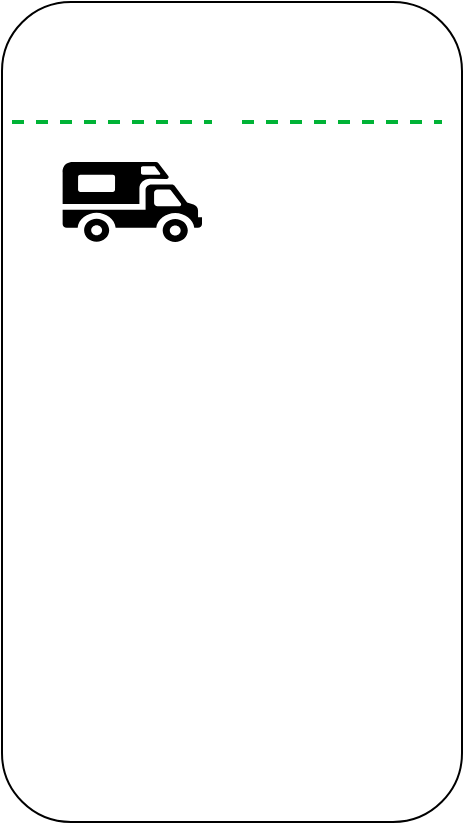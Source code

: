 <mxfile version="21.8.2" type="github">
  <diagram name="Page-1" id="tq0gdyjOLwjFnOqTv6t5">
    <mxGraphModel dx="794" dy="464" grid="1" gridSize="10" guides="1" tooltips="1" connect="1" arrows="1" fold="1" page="1" pageScale="1" pageWidth="850" pageHeight="1100" math="0" shadow="0">
      <root>
        <mxCell id="0" />
        <mxCell id="1" parent="0" />
        <mxCell id="x1Q1A2gdr3BrpWNjLqEh-1" value="" style="rounded=1;whiteSpace=wrap;html=1;rotation=90;" vertex="1" parent="1">
          <mxGeometry x="160" y="120" width="410" height="230" as="geometry" />
        </mxCell>
        <mxCell id="x1Q1A2gdr3BrpWNjLqEh-2" value="" style="shape=mxgraph.signs.sports.rv;html=1;pointerEvents=1;fillColor=#000000;strokeColor=none;verticalLabelPosition=bottom;verticalAlign=top;align=center;" vertex="1" parent="1">
          <mxGeometry x="280" y="110" width="70" height="40" as="geometry" />
        </mxCell>
        <mxCell id="x1Q1A2gdr3BrpWNjLqEh-3" value="" style="edgeStyle=none;rounded=0;html=1;entryX=0;entryY=0.5;jettySize=auto;orthogonalLoop=1;strokeColor=#00B336;strokeWidth=2;fontColor=#000000;jumpStyle=none;endArrow=none;endFill=0;startArrow=none;dashed=1;" edge="1" parent="1">
          <mxGeometry width="100" relative="1" as="geometry">
            <mxPoint x="255" y="90" as="sourcePoint" />
            <mxPoint x="355" y="90" as="targetPoint" />
          </mxGeometry>
        </mxCell>
        <mxCell id="x1Q1A2gdr3BrpWNjLqEh-4" value="" style="edgeStyle=none;rounded=0;html=1;entryX=0;entryY=0.5;jettySize=auto;orthogonalLoop=1;strokeColor=#00B336;strokeWidth=2;fontColor=#000000;jumpStyle=none;endArrow=none;endFill=0;startArrow=none;dashed=1;" edge="1" parent="1">
          <mxGeometry width="100" relative="1" as="geometry">
            <mxPoint x="370" y="90" as="sourcePoint" />
            <mxPoint x="470" y="90" as="targetPoint" />
          </mxGeometry>
        </mxCell>
        <mxCell id="x1Q1A2gdr3BrpWNjLqEh-5" value="" style="shape=image;html=1;verticalAlign=top;verticalLabelPosition=bottom;labelBackgroundColor=#ffffff;imageAspect=0;aspect=fixed;image=https://cdn0.iconfinder.com/data/icons/phosphor-fill-vol-4/256/user-circle-plus-fill-128.png" vertex="1" parent="1">
          <mxGeometry x="390" y="105" width="50" height="50" as="geometry" />
        </mxCell>
      </root>
    </mxGraphModel>
  </diagram>
</mxfile>
